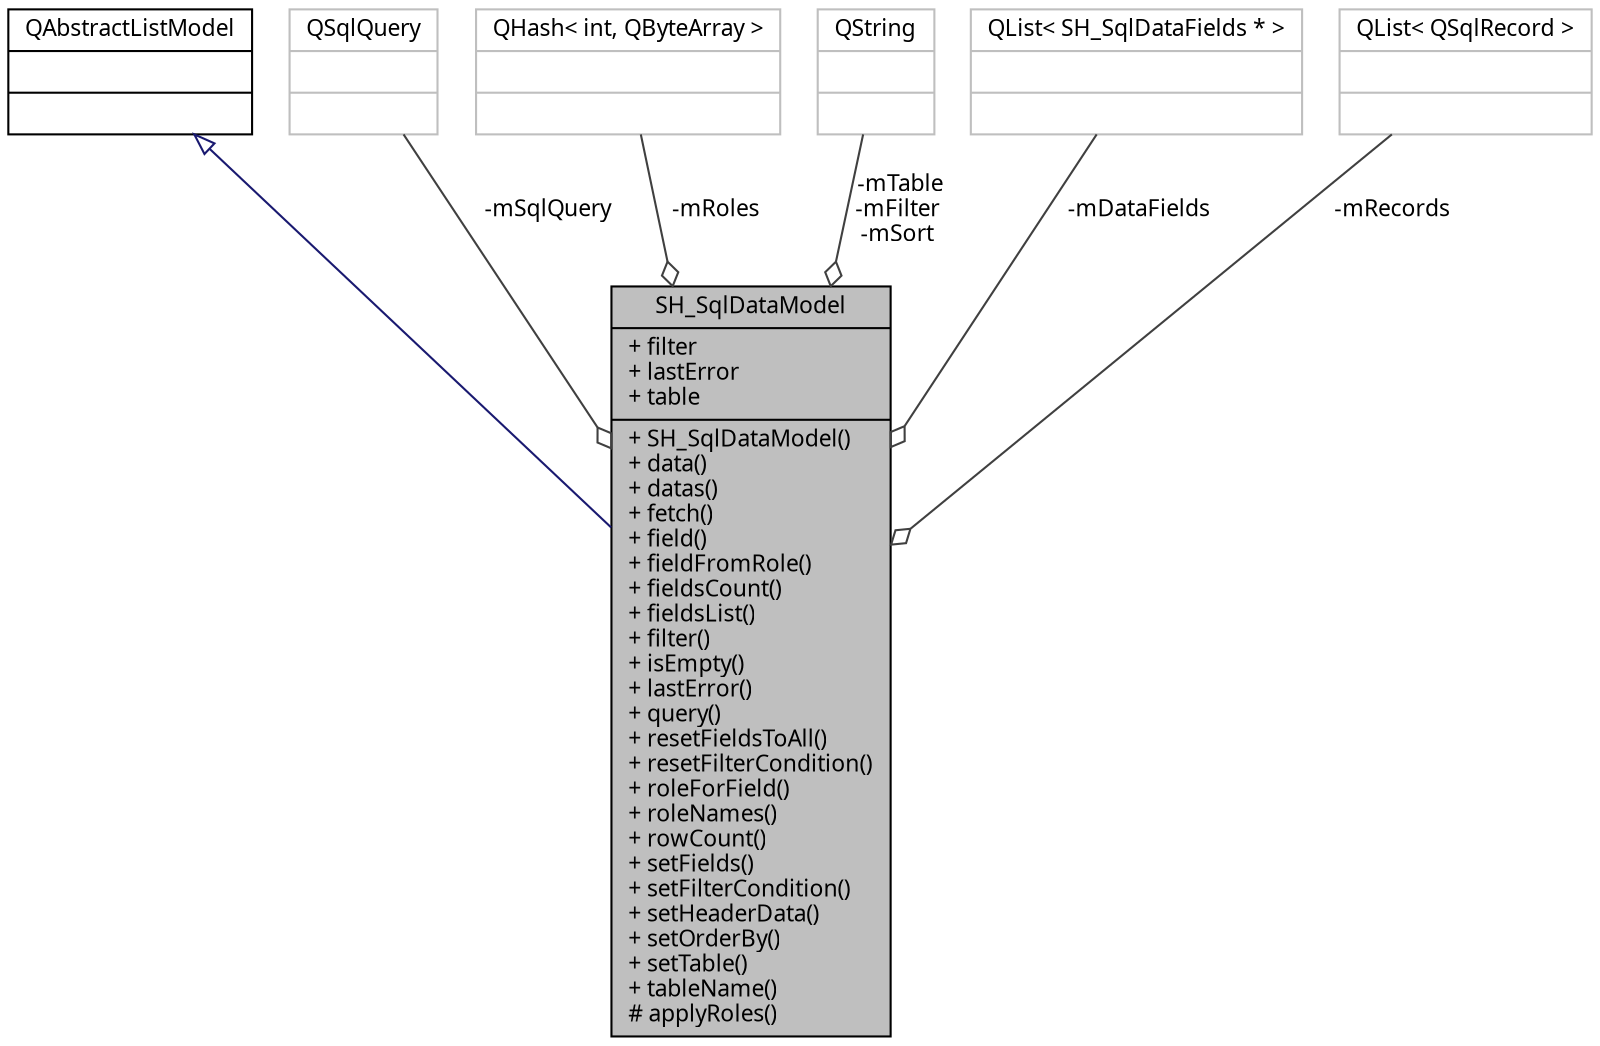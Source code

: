 digraph "SH_SqlDataModel"
{
 // INTERACTIVE_SVG=YES
  bgcolor="transparent";
  edge [fontname="Verdana",fontsize="11",labelfontname="Verdana",labelfontsize="11"];
  node [fontname="Verdana",fontsize="11",shape=record];
  Node1 [label="{SH_SqlDataModel\n|+ filter\l+ lastError\l+ table\l|+ SH_SqlDataModel()\l+ data()\l+ datas()\l+ fetch()\l+ field()\l+ fieldFromRole()\l+ fieldsCount()\l+ fieldsList()\l+ filter()\l+ isEmpty()\l+ lastError()\l+ query()\l+ resetFieldsToAll()\l+ resetFilterCondition()\l+ roleForField()\l+ roleNames()\l+ rowCount()\l+ setFields()\l+ setFilterCondition()\l+ setHeaderData()\l+ setOrderBy()\l+ setTable()\l+ tableName()\l# applyRoles()\l}",height=0.2,width=0.4,color="black", fillcolor="grey75", style="filled" fontcolor="black"];
  Node2 -> Node1 [dir="back",color="midnightblue",fontsize="11",style="solid",arrowtail="onormal",fontname="Verdana"];
  Node2 [label="{QAbstractListModel\n||}",height=0.2,width=0.4,color="black",URL="$classQAbstractListModel.html"];
  Node3 -> Node1 [color="grey25",fontsize="11",style="solid",label=" -mSqlQuery" ,arrowhead="odiamond",fontname="Verdana"];
  Node3 [label="{QSqlQuery\n||}",height=0.2,width=0.4,color="grey75"];
  Node4 -> Node1 [color="grey25",fontsize="11",style="solid",label=" -mRoles" ,arrowhead="odiamond",fontname="Verdana"];
  Node4 [label="{QHash\< int, QByteArray \>\n||}",height=0.2,width=0.4,color="grey75"];
  Node5 -> Node1 [color="grey25",fontsize="11",style="solid",label=" -mTable\n-mFilter\n-mSort" ,arrowhead="odiamond",fontname="Verdana"];
  Node5 [label="{QString\n||}",height=0.2,width=0.4,color="grey75"];
  Node6 -> Node1 [color="grey25",fontsize="11",style="solid",label=" -mDataFields" ,arrowhead="odiamond",fontname="Verdana"];
  Node6 [label="{QList\< SH_SqlDataFields * \>\n||}",height=0.2,width=0.4,color="grey75"];
  Node7 -> Node1 [color="grey25",fontsize="11",style="solid",label=" -mRecords" ,arrowhead="odiamond",fontname="Verdana"];
  Node7 [label="{QList\< QSqlRecord \>\n||}",height=0.2,width=0.4,color="grey75"];
}
